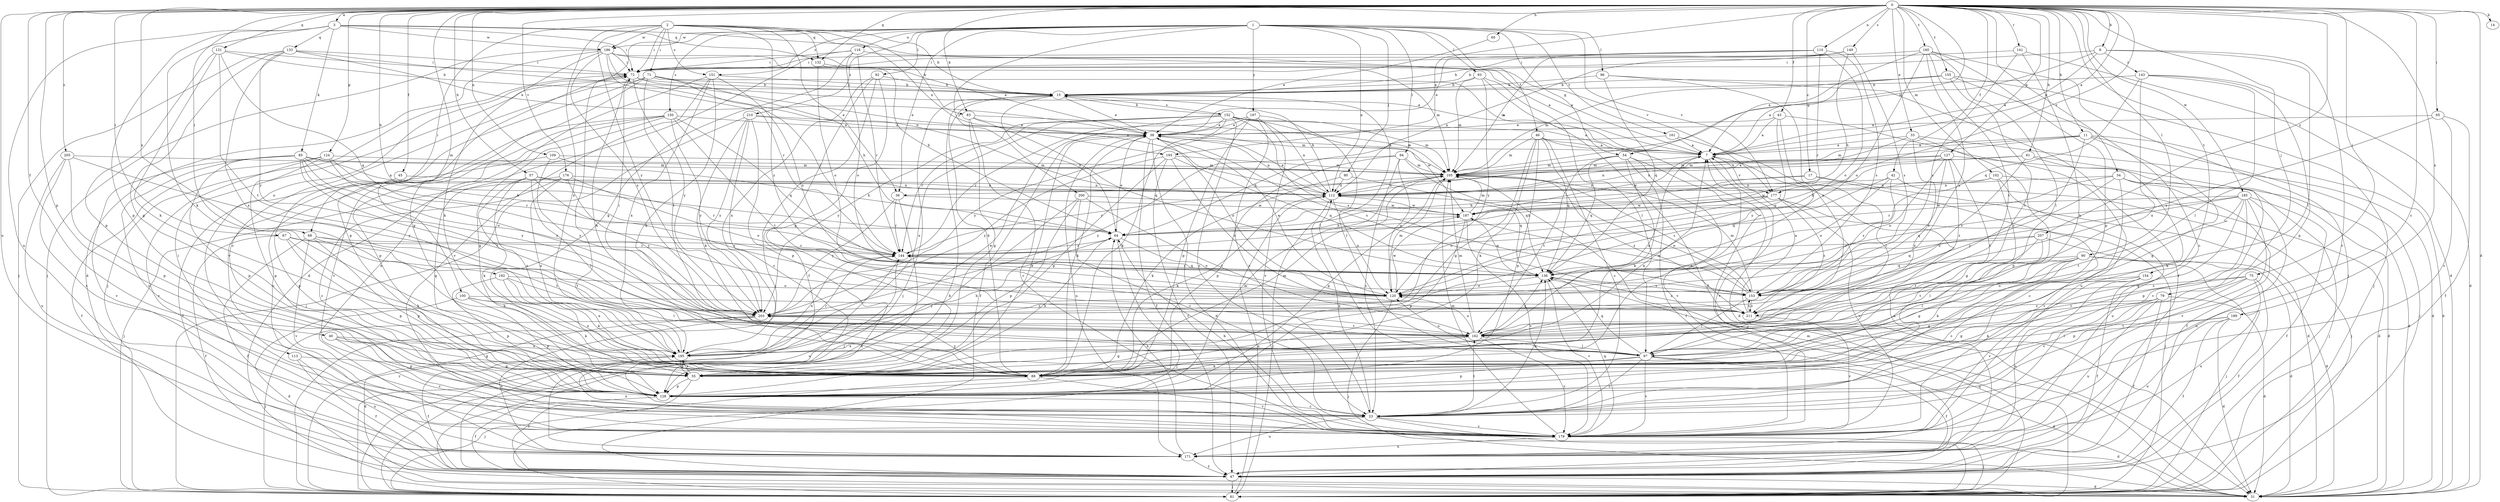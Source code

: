 strict digraph  {
0;
1;
2;
3;
7;
8;
11;
14;
15;
17;
23;
31;
33;
34;
36;
38;
40;
42;
43;
45;
46;
47;
54;
55;
57;
60;
61;
64;
65;
67;
68;
71;
72;
75;
79;
80;
81;
83;
85;
88;
90;
92;
93;
94;
96;
97;
100;
102;
105;
109;
110;
112;
113;
118;
120;
124;
127;
128;
131;
132;
133;
136;
141;
143;
144;
149;
150;
151;
152;
153;
154;
155;
160;
161;
162;
171;
176;
177;
179;
185;
186;
187;
189;
192;
193;
195;
197;
200;
203;
205;
207;
210;
211;
0 -> 3  [label=a];
0 -> 7  [label=a];
0 -> 8  [label=b];
0 -> 11  [label=b];
0 -> 14  [label=b];
0 -> 17  [label=c];
0 -> 23  [label=c];
0 -> 31  [label=d];
0 -> 33  [label=e];
0 -> 34  [label=e];
0 -> 40  [label=f];
0 -> 42  [label=f];
0 -> 43  [label=f];
0 -> 45  [label=f];
0 -> 57  [label=h];
0 -> 60  [label=h];
0 -> 61  [label=h];
0 -> 64  [label=h];
0 -> 65  [label=i];
0 -> 67  [label=i];
0 -> 68  [label=i];
0 -> 75  [label=j];
0 -> 79  [label=j];
0 -> 83  [label=k];
0 -> 90  [label=l];
0 -> 100  [label=m];
0 -> 102  [label=m];
0 -> 105  [label=m];
0 -> 109  [label=n];
0 -> 110  [label=n];
0 -> 124  [label=p];
0 -> 127  [label=p];
0 -> 128  [label=p];
0 -> 131  [label=q];
0 -> 132  [label=q];
0 -> 141  [label=r];
0 -> 149  [label=s];
0 -> 154  [label=t];
0 -> 155  [label=t];
0 -> 160  [label=t];
0 -> 171  [label=u];
0 -> 176  [label=v];
0 -> 177  [label=v];
0 -> 185  [label=w];
0 -> 189  [label=x];
0 -> 192  [label=x];
0 -> 193  [label=x];
0 -> 205  [label=z];
0 -> 207  [label=z];
1 -> 36  [label=e];
1 -> 46  [label=f];
1 -> 54  [label=g];
1 -> 80  [label=j];
1 -> 92  [label=l];
1 -> 93  [label=l];
1 -> 94  [label=l];
1 -> 96  [label=l];
1 -> 112  [label=n];
1 -> 113  [label=o];
1 -> 118  [label=o];
1 -> 150  [label=s];
1 -> 151  [label=s];
1 -> 161  [label=t];
1 -> 177  [label=v];
1 -> 186  [label=w];
1 -> 197  [label=y];
1 -> 200  [label=y];
1 -> 210  [label=z];
2 -> 15  [label=b];
2 -> 36  [label=e];
2 -> 68  [label=i];
2 -> 71  [label=i];
2 -> 72  [label=i];
2 -> 83  [label=k];
2 -> 132  [label=q];
2 -> 151  [label=s];
2 -> 186  [label=w];
2 -> 193  [label=x];
2 -> 195  [label=x];
2 -> 203  [label=y];
2 -> 211  [label=z];
3 -> 72  [label=i];
3 -> 85  [label=k];
3 -> 88  [label=k];
3 -> 128  [label=p];
3 -> 132  [label=q];
3 -> 133  [label=q];
3 -> 171  [label=u];
3 -> 177  [label=v];
3 -> 186  [label=w];
7 -> 105  [label=m];
7 -> 177  [label=v];
7 -> 179  [label=v];
7 -> 187  [label=w];
8 -> 7  [label=a];
8 -> 15  [label=b];
8 -> 54  [label=g];
8 -> 97  [label=l];
8 -> 143  [label=r];
8 -> 179  [label=v];
11 -> 7  [label=a];
11 -> 31  [label=d];
11 -> 36  [label=e];
11 -> 55  [label=g];
11 -> 81  [label=j];
11 -> 105  [label=m];
11 -> 211  [label=z];
15 -> 38  [label=e];
15 -> 64  [label=h];
15 -> 81  [label=j];
15 -> 97  [label=l];
15 -> 152  [label=s];
17 -> 31  [label=d];
17 -> 64  [label=h];
17 -> 112  [label=n];
17 -> 179  [label=v];
23 -> 31  [label=d];
23 -> 112  [label=n];
23 -> 136  [label=q];
23 -> 162  [label=t];
23 -> 171  [label=u];
23 -> 179  [label=v];
31 -> 105  [label=m];
33 -> 7  [label=a];
33 -> 31  [label=d];
33 -> 112  [label=n];
33 -> 128  [label=p];
33 -> 195  [label=x];
34 -> 23  [label=c];
34 -> 31  [label=d];
34 -> 47  [label=f];
34 -> 81  [label=j];
34 -> 112  [label=n];
34 -> 144  [label=r];
34 -> 203  [label=y];
36 -> 31  [label=d];
36 -> 144  [label=r];
36 -> 187  [label=w];
36 -> 203  [label=y];
38 -> 7  [label=a];
38 -> 31  [label=d];
38 -> 47  [label=f];
38 -> 88  [label=k];
38 -> 112  [label=n];
38 -> 120  [label=o];
38 -> 153  [label=s];
38 -> 171  [label=u];
40 -> 55  [label=g];
40 -> 128  [label=p];
40 -> 179  [label=v];
40 -> 195  [label=x];
42 -> 81  [label=j];
42 -> 112  [label=n];
42 -> 120  [label=o];
42 -> 136  [label=q];
42 -> 153  [label=s];
43 -> 7  [label=a];
43 -> 38  [label=e];
43 -> 120  [label=o];
43 -> 171  [label=u];
43 -> 203  [label=y];
45 -> 112  [label=n];
45 -> 128  [label=p];
46 -> 7  [label=a];
46 -> 23  [label=c];
46 -> 31  [label=d];
46 -> 55  [label=g];
46 -> 88  [label=k];
46 -> 105  [label=m];
46 -> 128  [label=p];
46 -> 136  [label=q];
47 -> 7  [label=a];
47 -> 31  [label=d];
47 -> 81  [label=j];
54 -> 47  [label=f];
54 -> 81  [label=j];
54 -> 88  [label=k];
54 -> 105  [label=m];
54 -> 136  [label=q];
54 -> 162  [label=t];
54 -> 179  [label=v];
55 -> 7  [label=a];
55 -> 47  [label=f];
55 -> 64  [label=h];
55 -> 128  [label=p];
55 -> 195  [label=x];
57 -> 55  [label=g];
57 -> 88  [label=k];
57 -> 97  [label=l];
57 -> 112  [label=n];
57 -> 144  [label=r];
57 -> 195  [label=x];
57 -> 211  [label=z];
60 -> 38  [label=e];
61 -> 31  [label=d];
61 -> 88  [label=k];
61 -> 105  [label=m];
61 -> 112  [label=n];
61 -> 153  [label=s];
64 -> 38  [label=e];
64 -> 81  [label=j];
64 -> 120  [label=o];
64 -> 144  [label=r];
65 -> 23  [label=c];
65 -> 38  [label=e];
65 -> 47  [label=f];
65 -> 153  [label=s];
67 -> 47  [label=f];
67 -> 88  [label=k];
67 -> 128  [label=p];
67 -> 144  [label=r];
67 -> 162  [label=t];
68 -> 47  [label=f];
68 -> 88  [label=k];
68 -> 128  [label=p];
68 -> 144  [label=r];
68 -> 162  [label=t];
68 -> 179  [label=v];
71 -> 7  [label=a];
71 -> 15  [label=b];
71 -> 23  [label=c];
71 -> 55  [label=g];
71 -> 64  [label=h];
71 -> 144  [label=r];
71 -> 162  [label=t];
71 -> 179  [label=v];
72 -> 15  [label=b];
72 -> 81  [label=j];
72 -> 88  [label=k];
72 -> 112  [label=n];
72 -> 128  [label=p];
72 -> 203  [label=y];
75 -> 23  [label=c];
75 -> 47  [label=f];
75 -> 128  [label=p];
75 -> 153  [label=s];
75 -> 162  [label=t];
75 -> 171  [label=u];
79 -> 31  [label=d];
79 -> 47  [label=f];
79 -> 55  [label=g];
79 -> 88  [label=k];
79 -> 171  [label=u];
79 -> 211  [label=z];
80 -> 88  [label=k];
80 -> 112  [label=n];
80 -> 136  [label=q];
81 -> 15  [label=b];
81 -> 112  [label=n];
81 -> 136  [label=q];
81 -> 144  [label=r];
83 -> 38  [label=e];
83 -> 55  [label=g];
83 -> 105  [label=m];
83 -> 136  [label=q];
83 -> 179  [label=v];
85 -> 23  [label=c];
85 -> 105  [label=m];
85 -> 112  [label=n];
85 -> 120  [label=o];
85 -> 128  [label=p];
85 -> 144  [label=r];
85 -> 162  [label=t];
85 -> 179  [label=v];
85 -> 203  [label=y];
88 -> 7  [label=a];
88 -> 15  [label=b];
88 -> 81  [label=j];
88 -> 105  [label=m];
88 -> 179  [label=v];
88 -> 203  [label=y];
90 -> 23  [label=c];
90 -> 31  [label=d];
90 -> 55  [label=g];
90 -> 81  [label=j];
90 -> 88  [label=k];
90 -> 97  [label=l];
90 -> 136  [label=q];
90 -> 162  [label=t];
92 -> 15  [label=b];
92 -> 47  [label=f];
92 -> 55  [label=g];
92 -> 81  [label=j];
92 -> 195  [label=x];
93 -> 15  [label=b];
93 -> 31  [label=d];
93 -> 97  [label=l];
93 -> 105  [label=m];
93 -> 203  [label=y];
94 -> 23  [label=c];
94 -> 105  [label=m];
94 -> 120  [label=o];
94 -> 128  [label=p];
94 -> 136  [label=q];
94 -> 203  [label=y];
96 -> 15  [label=b];
96 -> 47  [label=f];
96 -> 136  [label=q];
96 -> 211  [label=z];
97 -> 23  [label=c];
97 -> 31  [label=d];
97 -> 47  [label=f];
97 -> 88  [label=k];
97 -> 120  [label=o];
97 -> 128  [label=p];
97 -> 136  [label=q];
97 -> 179  [label=v];
100 -> 31  [label=d];
100 -> 88  [label=k];
100 -> 128  [label=p];
100 -> 195  [label=x];
100 -> 211  [label=z];
102 -> 31  [label=d];
102 -> 55  [label=g];
102 -> 112  [label=n];
102 -> 171  [label=u];
102 -> 187  [label=w];
105 -> 112  [label=n];
105 -> 128  [label=p];
105 -> 144  [label=r];
105 -> 153  [label=s];
105 -> 211  [label=z];
109 -> 47  [label=f];
109 -> 64  [label=h];
109 -> 105  [label=m];
109 -> 203  [label=y];
110 -> 38  [label=e];
110 -> 72  [label=i];
110 -> 105  [label=m];
110 -> 120  [label=o];
110 -> 144  [label=r];
110 -> 153  [label=s];
112 -> 15  [label=b];
112 -> 38  [label=e];
112 -> 81  [label=j];
112 -> 88  [label=k];
112 -> 120  [label=o];
112 -> 187  [label=w];
113 -> 47  [label=f];
113 -> 55  [label=g];
113 -> 171  [label=u];
118 -> 7  [label=a];
118 -> 31  [label=d];
118 -> 55  [label=g];
118 -> 72  [label=i];
118 -> 120  [label=o];
118 -> 144  [label=r];
120 -> 38  [label=e];
120 -> 81  [label=j];
120 -> 105  [label=m];
120 -> 187  [label=w];
120 -> 203  [label=y];
124 -> 47  [label=f];
124 -> 64  [label=h];
124 -> 105  [label=m];
124 -> 128  [label=p];
124 -> 179  [label=v];
124 -> 203  [label=y];
127 -> 64  [label=h];
127 -> 105  [label=m];
127 -> 112  [label=n];
127 -> 120  [label=o];
127 -> 153  [label=s];
127 -> 162  [label=t];
127 -> 179  [label=v];
127 -> 211  [label=z];
128 -> 23  [label=c];
128 -> 38  [label=e];
128 -> 47  [label=f];
128 -> 105  [label=m];
131 -> 15  [label=b];
131 -> 72  [label=i];
131 -> 88  [label=k];
131 -> 128  [label=p];
131 -> 136  [label=q];
131 -> 162  [label=t];
132 -> 38  [label=e];
132 -> 64  [label=h];
132 -> 120  [label=o];
133 -> 7  [label=a];
133 -> 38  [label=e];
133 -> 55  [label=g];
133 -> 72  [label=i];
133 -> 81  [label=j];
133 -> 195  [label=x];
133 -> 203  [label=y];
136 -> 120  [label=o];
136 -> 144  [label=r];
136 -> 153  [label=s];
136 -> 179  [label=v];
136 -> 211  [label=z];
141 -> 31  [label=d];
141 -> 72  [label=i];
141 -> 88  [label=k];
141 -> 153  [label=s];
143 -> 15  [label=b];
143 -> 31  [label=d];
143 -> 97  [label=l];
143 -> 128  [label=p];
143 -> 136  [label=q];
143 -> 195  [label=x];
144 -> 136  [label=q];
144 -> 171  [label=u];
144 -> 195  [label=x];
149 -> 15  [label=b];
149 -> 64  [label=h];
149 -> 72  [label=i];
149 -> 112  [label=n];
149 -> 153  [label=s];
150 -> 38  [label=e];
150 -> 55  [label=g];
150 -> 128  [label=p];
150 -> 136  [label=q];
150 -> 162  [label=t];
150 -> 171  [label=u];
150 -> 179  [label=v];
150 -> 203  [label=y];
151 -> 15  [label=b];
151 -> 88  [label=k];
151 -> 153  [label=s];
151 -> 171  [label=u];
151 -> 179  [label=v];
151 -> 195  [label=x];
152 -> 7  [label=a];
152 -> 15  [label=b];
152 -> 23  [label=c];
152 -> 38  [label=e];
152 -> 47  [label=f];
152 -> 88  [label=k];
152 -> 105  [label=m];
152 -> 112  [label=n];
152 -> 144  [label=r];
152 -> 153  [label=s];
152 -> 187  [label=w];
152 -> 195  [label=x];
152 -> 203  [label=y];
153 -> 97  [label=l];
153 -> 105  [label=m];
153 -> 112  [label=n];
153 -> 187  [label=w];
153 -> 211  [label=z];
154 -> 47  [label=f];
154 -> 55  [label=g];
154 -> 120  [label=o];
154 -> 171  [label=u];
154 -> 179  [label=v];
155 -> 7  [label=a];
155 -> 15  [label=b];
155 -> 23  [label=c];
155 -> 81  [label=j];
155 -> 105  [label=m];
155 -> 162  [label=t];
160 -> 7  [label=a];
160 -> 72  [label=i];
160 -> 81  [label=j];
160 -> 97  [label=l];
160 -> 120  [label=o];
160 -> 128  [label=p];
160 -> 162  [label=t];
160 -> 203  [label=y];
161 -> 7  [label=a];
161 -> 64  [label=h];
161 -> 97  [label=l];
162 -> 7  [label=a];
162 -> 55  [label=g];
162 -> 72  [label=i];
162 -> 97  [label=l];
162 -> 105  [label=m];
162 -> 120  [label=o];
162 -> 136  [label=q];
162 -> 179  [label=v];
162 -> 195  [label=x];
171 -> 47  [label=f];
171 -> 64  [label=h];
176 -> 23  [label=c];
176 -> 81  [label=j];
176 -> 112  [label=n];
176 -> 120  [label=o];
176 -> 195  [label=x];
176 -> 203  [label=y];
177 -> 64  [label=h];
177 -> 81  [label=j];
177 -> 120  [label=o];
177 -> 179  [label=v];
177 -> 187  [label=w];
177 -> 211  [label=z];
179 -> 64  [label=h];
179 -> 72  [label=i];
179 -> 81  [label=j];
179 -> 105  [label=m];
179 -> 136  [label=q];
179 -> 171  [label=u];
179 -> 195  [label=x];
185 -> 47  [label=f];
185 -> 55  [label=g];
185 -> 120  [label=o];
185 -> 128  [label=p];
185 -> 136  [label=q];
185 -> 162  [label=t];
185 -> 171  [label=u];
185 -> 179  [label=v];
185 -> 187  [label=w];
186 -> 7  [label=a];
186 -> 31  [label=d];
186 -> 72  [label=i];
186 -> 81  [label=j];
186 -> 88  [label=k];
186 -> 105  [label=m];
186 -> 112  [label=n];
186 -> 144  [label=r];
186 -> 203  [label=y];
187 -> 64  [label=h];
187 -> 105  [label=m];
187 -> 128  [label=p];
187 -> 136  [label=q];
187 -> 179  [label=v];
189 -> 31  [label=d];
189 -> 47  [label=f];
189 -> 97  [label=l];
189 -> 162  [label=t];
189 -> 171  [label=u];
192 -> 88  [label=k];
192 -> 97  [label=l];
192 -> 120  [label=o];
192 -> 128  [label=p];
192 -> 195  [label=x];
193 -> 47  [label=f];
193 -> 55  [label=g];
193 -> 105  [label=m];
193 -> 136  [label=q];
193 -> 203  [label=y];
193 -> 211  [label=z];
195 -> 38  [label=e];
195 -> 47  [label=f];
195 -> 55  [label=g];
195 -> 64  [label=h];
195 -> 72  [label=i];
195 -> 144  [label=r];
197 -> 23  [label=c];
197 -> 38  [label=e];
197 -> 97  [label=l];
197 -> 128  [label=p];
197 -> 144  [label=r];
197 -> 179  [label=v];
197 -> 203  [label=y];
200 -> 23  [label=c];
200 -> 81  [label=j];
200 -> 128  [label=p];
200 -> 162  [label=t];
200 -> 187  [label=w];
203 -> 31  [label=d];
203 -> 81  [label=j];
203 -> 162  [label=t];
203 -> 171  [label=u];
205 -> 23  [label=c];
205 -> 105  [label=m];
205 -> 128  [label=p];
205 -> 171  [label=u];
205 -> 203  [label=y];
207 -> 31  [label=d];
207 -> 97  [label=l];
207 -> 136  [label=q];
207 -> 144  [label=r];
207 -> 162  [label=t];
210 -> 23  [label=c];
210 -> 38  [label=e];
210 -> 81  [label=j];
210 -> 88  [label=k];
210 -> 105  [label=m];
210 -> 128  [label=p];
210 -> 203  [label=y];
211 -> 7  [label=a];
211 -> 153  [label=s];
211 -> 179  [label=v];
}
